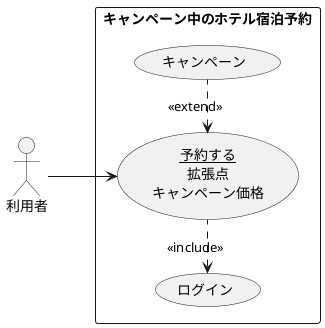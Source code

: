 @startuml ユースケース図
left to right direction
actor 利用者
rectangle キャンペーン中のホテル宿泊予約 {
usecase キャンペーン
usecase ログイン
usecase (<u>予約する</u>\n拡張点\nキャンペーン価格) as input
}
ログイン<. input: << include >>
input <. (キャンペーン) : <<extend>>
利用者 --> input
@enduml